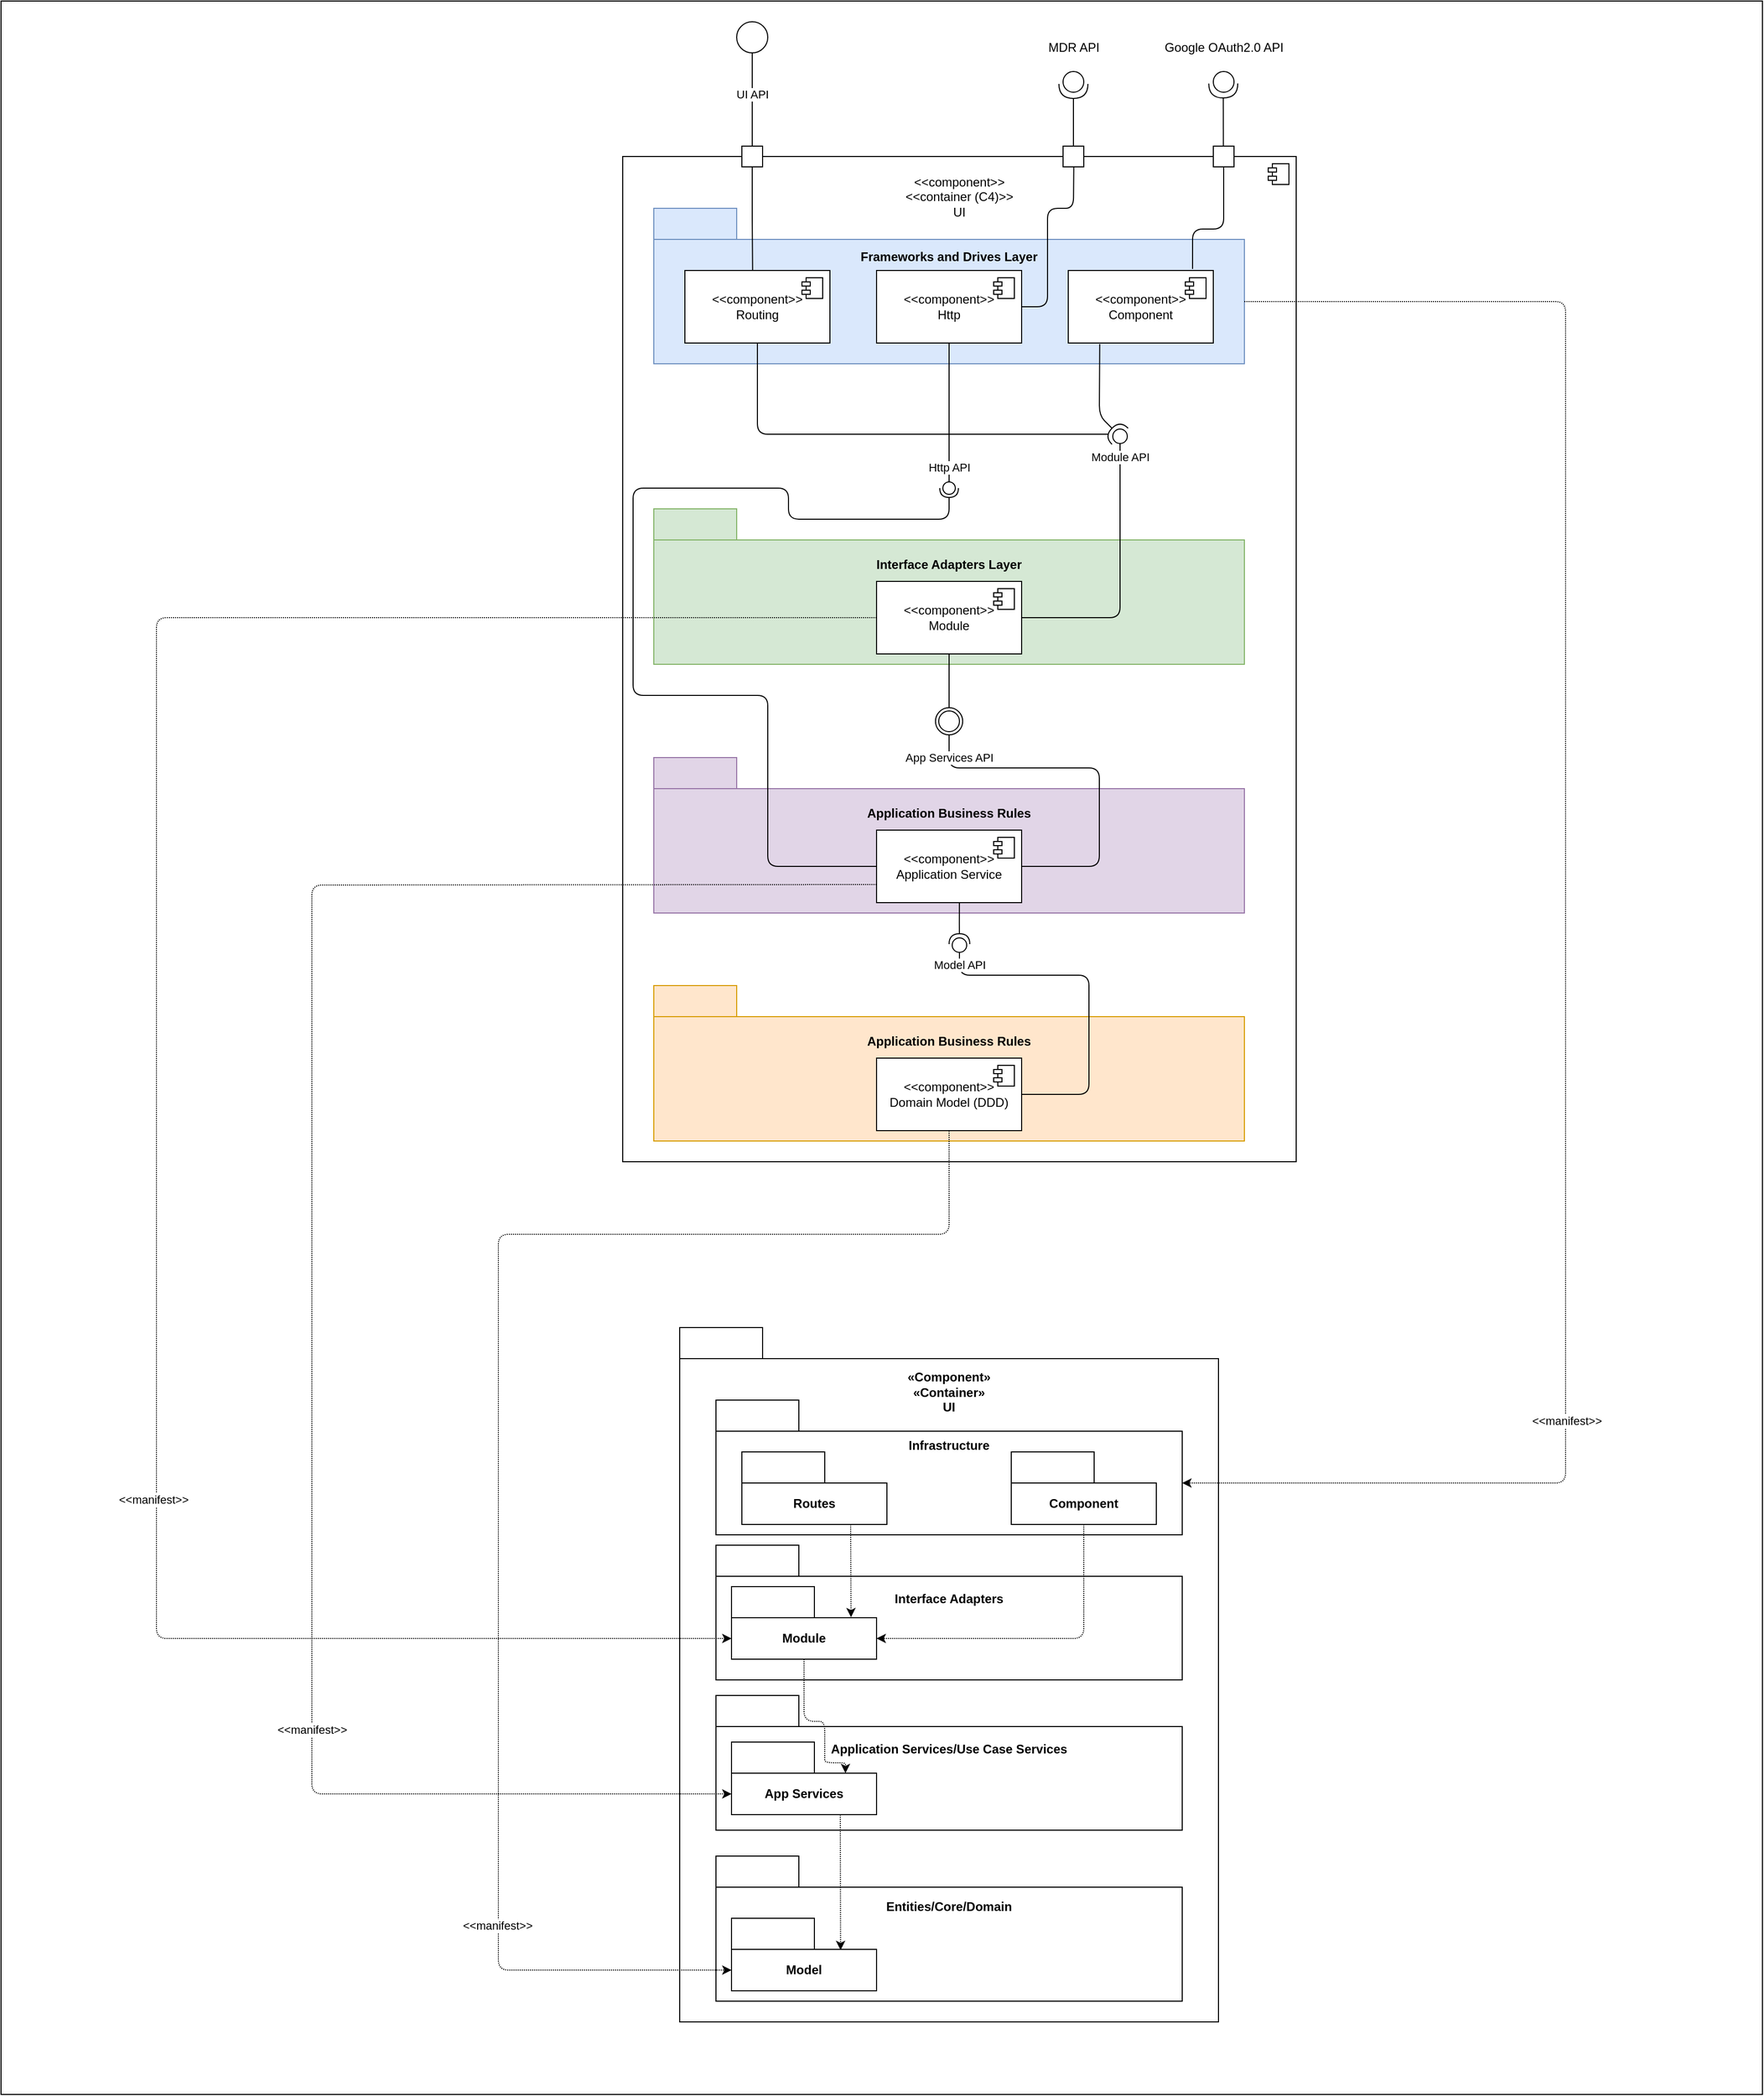 <mxfile>
    <diagram name="Página-1" id="oDKx01zZ5vxRKA5znKhv">
        <mxGraphModel dx="2747" dy="1298" grid="1" gridSize="10" guides="1" tooltips="1" connect="1" arrows="1" fold="1" page="1" pageScale="1" pageWidth="827" pageHeight="1169" math="0" shadow="0">
            <root>
                <mxCell id="0"/>
                <mxCell id="2" value="Untitled Layer" parent="0"/>
                <mxCell id="3" value="" style="rounded=0;whiteSpace=wrap;html=1;" parent="2" vertex="1">
                    <mxGeometry x="350" y="270" width="120" height="60" as="geometry"/>
                </mxCell>
                <mxCell id="4" value="" style="rounded=0;whiteSpace=wrap;html=1;" parent="2" vertex="1">
                    <mxGeometry x="350" y="270" width="120" height="60" as="geometry"/>
                </mxCell>
                <mxCell id="5" value="" style="rounded=0;whiteSpace=wrap;html=1;" parent="2" vertex="1">
                    <mxGeometry x="350" y="270" width="120" height="60" as="geometry"/>
                </mxCell>
                <mxCell id="6" value="" style="rounded=0;whiteSpace=wrap;html=1;" parent="2" vertex="1">
                    <mxGeometry x="-560" width="1700" height="2020" as="geometry"/>
                </mxCell>
                <mxCell id="1" parent="0"/>
                <mxCell id="-gaBI5YNp0DLK8B5nc4l-1" value="&amp;lt;&amp;lt;component&amp;gt;&amp;gt;&lt;div&gt;&amp;lt;&amp;lt;container (C4)&amp;gt;&amp;gt;&lt;/div&gt;&lt;div&gt;UI&lt;/div&gt;&lt;div&gt;&lt;br&gt;&lt;/div&gt;&lt;div&gt;&lt;br&gt;&lt;/div&gt;&lt;div&gt;&lt;br&gt;&lt;/div&gt;&lt;div&gt;&lt;br&gt;&lt;/div&gt;&lt;div&gt;&lt;br&gt;&lt;/div&gt;&lt;div&gt;&lt;br&gt;&lt;/div&gt;&lt;div&gt;&lt;br&gt;&lt;/div&gt;&lt;div&gt;&lt;br&gt;&lt;/div&gt;&lt;div&gt;&lt;br&gt;&lt;/div&gt;&lt;div&gt;&lt;br&gt;&lt;/div&gt;&lt;div&gt;&lt;br&gt;&lt;/div&gt;&lt;div&gt;&lt;br&gt;&lt;/div&gt;&lt;div&gt;&lt;br&gt;&lt;/div&gt;&lt;div&gt;&lt;br&gt;&lt;/div&gt;&lt;div&gt;&lt;br&gt;&lt;/div&gt;&lt;div&gt;&lt;br&gt;&lt;/div&gt;&lt;div&gt;&lt;br&gt;&lt;/div&gt;&lt;div&gt;&lt;br&gt;&lt;/div&gt;&lt;div&gt;&lt;br&gt;&lt;/div&gt;&lt;div&gt;&lt;br&gt;&lt;/div&gt;&lt;div&gt;&lt;br&gt;&lt;/div&gt;&lt;div&gt;&lt;br&gt;&lt;/div&gt;&lt;div&gt;&lt;br&gt;&lt;/div&gt;&lt;div&gt;&lt;br&gt;&lt;/div&gt;&lt;div&gt;&lt;br&gt;&lt;/div&gt;&lt;div&gt;&lt;br&gt;&lt;/div&gt;&lt;div&gt;&lt;br&gt;&lt;/div&gt;&lt;div&gt;&lt;br&gt;&lt;/div&gt;&lt;div&gt;&lt;br&gt;&lt;/div&gt;&lt;div&gt;&lt;br&gt;&lt;/div&gt;&lt;div&gt;&lt;br&gt;&lt;/div&gt;&lt;div&gt;&lt;br&gt;&lt;/div&gt;&lt;div&gt;&lt;br&gt;&lt;/div&gt;&lt;div&gt;&lt;br&gt;&lt;/div&gt;&lt;div&gt;&lt;br&gt;&lt;/div&gt;&lt;div&gt;&lt;br&gt;&lt;/div&gt;&lt;div&gt;&lt;br&gt;&lt;/div&gt;&lt;div&gt;&lt;br&gt;&lt;/div&gt;&lt;div&gt;&lt;br&gt;&lt;/div&gt;&lt;div&gt;&lt;br&gt;&lt;/div&gt;&lt;div&gt;&lt;br&gt;&lt;/div&gt;&lt;div&gt;&lt;br&gt;&lt;/div&gt;&lt;div&gt;&lt;br&gt;&lt;/div&gt;&lt;div&gt;&lt;br&gt;&lt;/div&gt;&lt;div&gt;&lt;br&gt;&lt;/div&gt;&lt;div&gt;&lt;br&gt;&lt;/div&gt;&lt;div&gt;&lt;br&gt;&lt;/div&gt;&lt;div&gt;&lt;br&gt;&lt;/div&gt;&lt;div&gt;&lt;br&gt;&lt;/div&gt;&lt;div&gt;&lt;br&gt;&lt;/div&gt;&lt;div&gt;&lt;br&gt;&lt;/div&gt;&lt;div&gt;&lt;br&gt;&lt;/div&gt;&lt;div&gt;&lt;br&gt;&lt;/div&gt;&lt;div&gt;&lt;br&gt;&lt;/div&gt;&lt;div&gt;&lt;br&gt;&lt;/div&gt;&lt;div&gt;&lt;br&gt;&lt;/div&gt;&lt;div&gt;&lt;br&gt;&lt;/div&gt;&lt;div&gt;&lt;br&gt;&lt;/div&gt;&lt;div&gt;&lt;br&gt;&lt;/div&gt;&lt;div&gt;&lt;br&gt;&lt;/div&gt;&lt;div&gt;&lt;br&gt;&lt;/div&gt;&lt;div&gt;&lt;br&gt;&lt;/div&gt;" style="html=1;dropTarget=0;whiteSpace=wrap;" parent="1" vertex="1">
                    <mxGeometry x="40" y="150" width="650" height="970" as="geometry"/>
                </mxCell>
                <mxCell id="-gaBI5YNp0DLK8B5nc4l-2" value="" style="shape=module;jettyWidth=8;jettyHeight=4;" parent="-gaBI5YNp0DLK8B5nc4l-1" vertex="1">
                    <mxGeometry x="1" width="20" height="20" relative="1" as="geometry">
                        <mxPoint x="-27" y="7" as="offset"/>
                    </mxGeometry>
                </mxCell>
                <mxCell id="-gaBI5YNp0DLK8B5nc4l-3" value="Frameworks and Drives Layer&lt;br&gt;&lt;br&gt;&lt;br&gt;&lt;div&gt;&lt;br&gt;&lt;/div&gt;&lt;div&gt;&lt;br&gt;&lt;/div&gt;&lt;div&gt;&lt;br&gt;&lt;/div&gt;&lt;div&gt;&lt;br&gt;&lt;/div&gt;" style="shape=folder;fontStyle=1;tabWidth=80;tabHeight=30;tabPosition=left;html=1;boundedLbl=1;whiteSpace=wrap;fillColor=#dae8fc;strokeColor=#6c8ebf;" parent="1" vertex="1">
                    <mxGeometry x="70" y="200" width="570" height="150" as="geometry"/>
                </mxCell>
                <mxCell id="-gaBI5YNp0DLK8B5nc4l-4" value="Interface Adapters Layer&lt;div&gt;&lt;br&gt;&lt;/div&gt;&lt;div&gt;&lt;br&gt;&lt;/div&gt;&lt;div&gt;&lt;br&gt;&lt;/div&gt;&lt;div&gt;&lt;br&gt;&lt;/div&gt;&lt;div&gt;&lt;br&gt;&lt;/div&gt;" style="shape=folder;fontStyle=1;tabWidth=80;tabHeight=30;tabPosition=left;html=1;boundedLbl=1;whiteSpace=wrap;fillColor=#d5e8d4;strokeColor=#82b366;" parent="1" vertex="1">
                    <mxGeometry x="70" y="490" width="570" height="150" as="geometry"/>
                </mxCell>
                <mxCell id="-gaBI5YNp0DLK8B5nc4l-5" value="Application Business Rules&lt;div&gt;&lt;br&gt;&lt;/div&gt;&lt;div&gt;&lt;br&gt;&lt;/div&gt;&lt;div&gt;&lt;br&gt;&lt;/div&gt;&lt;div&gt;&lt;br&gt;&lt;/div&gt;&lt;div&gt;&lt;br&gt;&lt;/div&gt;" style="shape=folder;fontStyle=1;tabWidth=80;tabHeight=30;tabPosition=left;html=1;boundedLbl=1;whiteSpace=wrap;fillColor=#e1d5e7;strokeColor=#9673a6;" parent="1" vertex="1">
                    <mxGeometry x="70" y="730" width="570" height="150" as="geometry"/>
                </mxCell>
                <mxCell id="-gaBI5YNp0DLK8B5nc4l-6" value="Application Business Rules&lt;div&gt;&lt;br&gt;&lt;/div&gt;&lt;div&gt;&lt;br&gt;&lt;/div&gt;&lt;div&gt;&lt;br&gt;&lt;/div&gt;&lt;div&gt;&lt;br&gt;&lt;/div&gt;&lt;div&gt;&lt;br&gt;&lt;/div&gt;" style="shape=folder;fontStyle=1;tabWidth=80;tabHeight=30;tabPosition=left;html=1;boundedLbl=1;whiteSpace=wrap;fillColor=#ffe6cc;strokeColor=#d79b00;" parent="1" vertex="1">
                    <mxGeometry x="70" y="950" width="570" height="150" as="geometry"/>
                </mxCell>
                <mxCell id="37" style="edgeStyle=none;html=1;endArrow=none;endFill=0;endSize=12;" parent="1" source="-gaBI5YNp0DLK8B5nc4l-7" edge="1">
                    <mxGeometry relative="1" as="geometry">
                        <mxPoint x="509" y="418" as="targetPoint"/>
                        <Array as="points">
                            <mxPoint x="170" y="418"/>
                        </Array>
                    </mxGeometry>
                </mxCell>
                <mxCell id="-gaBI5YNp0DLK8B5nc4l-7" value="&amp;lt;&amp;lt;component&amp;gt;&amp;gt;&lt;div&gt;Routing&lt;/div&gt;" style="html=1;dropTarget=0;whiteSpace=wrap;" parent="1" vertex="1">
                    <mxGeometry x="100" y="260" width="140" height="70" as="geometry"/>
                </mxCell>
                <mxCell id="-gaBI5YNp0DLK8B5nc4l-8" value="" style="shape=module;jettyWidth=8;jettyHeight=4;" parent="-gaBI5YNp0DLK8B5nc4l-7" vertex="1">
                    <mxGeometry x="1" width="20" height="20" relative="1" as="geometry">
                        <mxPoint x="-27" y="7" as="offset"/>
                    </mxGeometry>
                </mxCell>
                <mxCell id="19" style="edgeStyle=none;html=1;entryX=0.5;entryY=0;entryDx=0;entryDy=0;endArrow=none;endFill=0;endSize=5;" parent="1" source="-gaBI5YNp0DLK8B5nc4l-9" target="17" edge="1">
                    <mxGeometry relative="1" as="geometry"/>
                </mxCell>
                <mxCell id="20" value="Module API" style="edgeStyle=none;html=1;endArrow=oval;endFill=0;endSize=14;exitX=1;exitY=0.5;exitDx=0;exitDy=0;" parent="1" source="-gaBI5YNp0DLK8B5nc4l-9" edge="1">
                    <mxGeometry x="0.852" relative="1" as="geometry">
                        <mxPoint x="520" y="420" as="targetPoint"/>
                        <Array as="points">
                            <mxPoint x="520" y="595"/>
                            <mxPoint x="520" y="510"/>
                        </Array>
                        <mxPoint as="offset"/>
                    </mxGeometry>
                </mxCell>
                <mxCell id="-gaBI5YNp0DLK8B5nc4l-9" value="&amp;lt;&amp;lt;component&amp;gt;&amp;gt;&lt;div&gt;Module&lt;/div&gt;" style="html=1;dropTarget=0;whiteSpace=wrap;" parent="1" vertex="1">
                    <mxGeometry x="285" y="560" width="140" height="70" as="geometry"/>
                </mxCell>
                <mxCell id="-gaBI5YNp0DLK8B5nc4l-10" value="" style="shape=module;jettyWidth=8;jettyHeight=4;" parent="-gaBI5YNp0DLK8B5nc4l-9" vertex="1">
                    <mxGeometry x="1" width="20" height="20" relative="1" as="geometry">
                        <mxPoint x="-27" y="7" as="offset"/>
                    </mxGeometry>
                </mxCell>
                <mxCell id="-gaBI5YNp0DLK8B5nc4l-64" style="edgeStyle=orthogonalEdgeStyle;rounded=0;orthogonalLoop=1;jettySize=auto;html=1;endArrow=halfCircle;endFill=0;exitX=0.571;exitY=0.992;exitDx=0;exitDy=0;exitPerimeter=0;endSize=8;" parent="1" source="-gaBI5YNp0DLK8B5nc4l-11" edge="1">
                    <mxGeometry relative="1" as="geometry">
                        <Array as="points"/>
                        <mxPoint x="365" y="910" as="targetPoint"/>
                    </mxGeometry>
                </mxCell>
                <mxCell id="18" value="App Services API" style="edgeStyle=none;html=1;entryX=0.5;entryY=1;entryDx=0;entryDy=0;endArrow=none;endFill=0;endSize=5;exitX=1;exitY=0.5;exitDx=0;exitDy=0;" parent="1" source="-gaBI5YNp0DLK8B5nc4l-11" target="17" edge="1">
                    <mxGeometry x="0.874" relative="1" as="geometry">
                        <Array as="points">
                            <mxPoint x="500" y="835"/>
                            <mxPoint x="500" y="740"/>
                            <mxPoint x="355" y="740"/>
                        </Array>
                        <mxPoint as="offset"/>
                    </mxGeometry>
                </mxCell>
                <mxCell id="24" style="edgeStyle=none;html=1;exitX=0;exitY=0.5;exitDx=0;exitDy=0;endArrow=halfCircle;endFill=0;endSize=7;" parent="1" source="-gaBI5YNp0DLK8B5nc4l-11" edge="1">
                    <mxGeometry relative="1" as="geometry">
                        <mxPoint x="355" y="470" as="targetPoint"/>
                        <Array as="points">
                            <mxPoint x="180" y="835"/>
                            <mxPoint x="180" y="670"/>
                            <mxPoint x="50" y="670"/>
                            <mxPoint x="50" y="470"/>
                            <mxPoint x="200" y="470"/>
                            <mxPoint x="200" y="500"/>
                            <mxPoint x="280" y="500"/>
                            <mxPoint x="355" y="500"/>
                        </Array>
                    </mxGeometry>
                </mxCell>
                <mxCell id="-gaBI5YNp0DLK8B5nc4l-11" value="&amp;lt;&amp;lt;component&amp;gt;&amp;gt;&lt;div&gt;Application Service&lt;/div&gt;" style="html=1;dropTarget=0;whiteSpace=wrap;" parent="1" vertex="1">
                    <mxGeometry x="285" y="800" width="140" height="70" as="geometry"/>
                </mxCell>
                <mxCell id="-gaBI5YNp0DLK8B5nc4l-12" value="" style="shape=module;jettyWidth=8;jettyHeight=4;" parent="-gaBI5YNp0DLK8B5nc4l-11" vertex="1">
                    <mxGeometry x="1" width="20" height="20" relative="1" as="geometry">
                        <mxPoint x="-27" y="7" as="offset"/>
                    </mxGeometry>
                </mxCell>
                <mxCell id="14" value="Model API" style="edgeStyle=none;html=1;endArrow=circle;endFill=0;endSize=6;exitX=1;exitY=0.5;exitDx=0;exitDy=0;" parent="1" source="-gaBI5YNp0DLK8B5nc4l-13" edge="1">
                    <mxGeometry x="0.842" relative="1" as="geometry">
                        <mxPoint x="365" y="903" as="targetPoint"/>
                        <Array as="points">
                            <mxPoint x="490" y="1055"/>
                            <mxPoint x="490" y="940"/>
                            <mxPoint x="365" y="940"/>
                        </Array>
                        <mxPoint as="offset"/>
                    </mxGeometry>
                </mxCell>
                <mxCell id="-gaBI5YNp0DLK8B5nc4l-13" value="&amp;lt;&amp;lt;component&amp;gt;&amp;gt;&lt;div&gt;Domain Model (DDD)&lt;/div&gt;" style="html=1;dropTarget=0;whiteSpace=wrap;" parent="1" vertex="1">
                    <mxGeometry x="285" y="1020" width="140" height="70" as="geometry"/>
                </mxCell>
                <mxCell id="-gaBI5YNp0DLK8B5nc4l-14" value="" style="shape=module;jettyWidth=8;jettyHeight=4;" parent="-gaBI5YNp0DLK8B5nc4l-13" vertex="1">
                    <mxGeometry x="1" width="20" height="20" relative="1" as="geometry">
                        <mxPoint x="-27" y="7" as="offset"/>
                    </mxGeometry>
                </mxCell>
                <mxCell id="21" style="edgeStyle=none;html=1;endArrow=halfCircle;endFill=0;endSize=9;exitX=0.217;exitY=1.015;exitDx=0;exitDy=0;exitPerimeter=0;" parent="1" source="-gaBI5YNp0DLK8B5nc4l-21" edge="1">
                    <mxGeometry relative="1" as="geometry">
                        <mxPoint x="520" y="420" as="targetPoint"/>
                        <Array as="points">
                            <mxPoint x="500" y="400"/>
                            <mxPoint x="510" y="410"/>
                        </Array>
                    </mxGeometry>
                </mxCell>
                <mxCell id="28" style="edgeStyle=none;html=1;endArrow=none;endFill=0;endSize=12;exitX=0.857;exitY=-0.021;exitDx=0;exitDy=0;exitPerimeter=0;" parent="1" source="-gaBI5YNp0DLK8B5nc4l-21" target="25" edge="1">
                    <mxGeometry relative="1" as="geometry">
                        <Array as="points">
                            <mxPoint x="590" y="220"/>
                            <mxPoint x="620" y="220"/>
                        </Array>
                    </mxGeometry>
                </mxCell>
                <mxCell id="-gaBI5YNp0DLK8B5nc4l-21" value="&amp;lt;&amp;lt;component&amp;gt;&amp;gt;&lt;div&gt;Component&lt;/div&gt;" style="html=1;dropTarget=0;whiteSpace=wrap;" parent="1" vertex="1">
                    <mxGeometry x="470" y="260" width="140" height="70" as="geometry"/>
                </mxCell>
                <mxCell id="-gaBI5YNp0DLK8B5nc4l-22" value="" style="shape=module;jettyWidth=8;jettyHeight=4;" parent="-gaBI5YNp0DLK8B5nc4l-21" vertex="1">
                    <mxGeometry x="1" width="20" height="20" relative="1" as="geometry">
                        <mxPoint x="-27" y="7" as="offset"/>
                    </mxGeometry>
                </mxCell>
                <mxCell id="-gaBI5YNp0DLK8B5nc4l-24" value="" style="ellipse;whiteSpace=wrap;html=1;align=center;aspect=fixed;fillColor=none;strokeColor=none;resizable=0;perimeter=centerPerimeter;rotatable=0;allowArrows=0;points=[];outlineConnect=1;" parent="1" vertex="1">
                    <mxGeometry x="150" y="410" width="10" height="10" as="geometry"/>
                </mxCell>
                <mxCell id="-gaBI5YNp0DLK8B5nc4l-42" value="" style="ellipse;whiteSpace=wrap;html=1;align=center;aspect=fixed;fillColor=none;strokeColor=none;resizable=0;perimeter=centerPerimeter;rotatable=0;allowArrows=0;points=[];outlineConnect=1;" parent="1" vertex="1">
                    <mxGeometry x="360" y="970" width="10" height="10" as="geometry"/>
                </mxCell>
                <mxCell id="-gaBI5YNp0DLK8B5nc4l-92" style="edgeStyle=orthogonalEdgeStyle;rounded=0;orthogonalLoop=1;jettySize=auto;html=1;endArrow=none;endFill=0;" parent="1" source="-gaBI5YNp0DLK8B5nc4l-88" target="-gaBI5YNp0DLK8B5nc4l-91" edge="1">
                    <mxGeometry relative="1" as="geometry"/>
                </mxCell>
                <mxCell id="-gaBI5YNp0DLK8B5nc4l-94" value="UI API" style="edgeLabel;html=1;align=center;verticalAlign=middle;resizable=0;points=[];" parent="-gaBI5YNp0DLK8B5nc4l-92" vertex="1" connectable="0">
                    <mxGeometry x="-0.802" y="-1" relative="1" as="geometry">
                        <mxPoint x="1" y="31" as="offset"/>
                    </mxGeometry>
                </mxCell>
                <mxCell id="-gaBI5YNp0DLK8B5nc4l-88" value="" style="ellipse;whiteSpace=wrap;html=1;aspect=fixed;" parent="1" vertex="1">
                    <mxGeometry x="150" y="20" width="30" height="30" as="geometry"/>
                </mxCell>
                <mxCell id="-gaBI5YNp0DLK8B5nc4l-91" value="" style="verticalLabelPosition=bottom;verticalAlign=top;html=1;shape=mxgraph.basic.rect;fillColor2=none;strokeWidth=1;size=20;indent=5;" parent="1" vertex="1">
                    <mxGeometry x="155" y="140" width="20" height="20" as="geometry"/>
                </mxCell>
                <mxCell id="-gaBI5YNp0DLK8B5nc4l-93" style="edgeStyle=orthogonalEdgeStyle;rounded=0;orthogonalLoop=1;jettySize=auto;html=1;entryX=0.467;entryY=0.006;entryDx=0;entryDy=0;entryPerimeter=0;endArrow=none;endFill=0;" parent="1" source="-gaBI5YNp0DLK8B5nc4l-91" target="-gaBI5YNp0DLK8B5nc4l-7" edge="1">
                    <mxGeometry relative="1" as="geometry"/>
                </mxCell>
                <mxCell id="23" value="Http API" style="edgeStyle=none;html=1;endArrow=oval;endFill=0;endSize=12;" parent="1" source="11" edge="1">
                    <mxGeometry x="0.714" relative="1" as="geometry">
                        <mxPoint x="355" y="470" as="targetPoint"/>
                        <mxPoint as="offset"/>
                    </mxGeometry>
                </mxCell>
                <mxCell id="27" style="edgeStyle=none;html=1;entryX=0.517;entryY=1;entryDx=0;entryDy=0;entryPerimeter=0;endArrow=none;endFill=0;endSize=12;exitX=1;exitY=0.5;exitDx=0;exitDy=0;" parent="1" source="11" target="26" edge="1">
                    <mxGeometry relative="1" as="geometry">
                        <Array as="points">
                            <mxPoint x="450" y="295"/>
                            <mxPoint x="450" y="200"/>
                            <mxPoint x="475" y="200"/>
                        </Array>
                    </mxGeometry>
                </mxCell>
                <mxCell id="11" value="&amp;lt;&amp;lt;component&amp;gt;&amp;gt;&lt;div&gt;Http&lt;/div&gt;" style="html=1;dropTarget=0;whiteSpace=wrap;" parent="1" vertex="1">
                    <mxGeometry x="285" y="260" width="140" height="70" as="geometry"/>
                </mxCell>
                <mxCell id="12" value="" style="shape=module;jettyWidth=8;jettyHeight=4;" parent="11" vertex="1">
                    <mxGeometry x="1" width="20" height="20" relative="1" as="geometry">
                        <mxPoint x="-27" y="7" as="offset"/>
                    </mxGeometry>
                </mxCell>
                <mxCell id="17" value="" style="ellipse;whiteSpace=wrap;html=1;aspect=fixed;" parent="1" vertex="1">
                    <mxGeometry x="341.88" y="681.88" width="26.25" height="26.25" as="geometry"/>
                </mxCell>
                <mxCell id="16" value="" style="ellipse;whiteSpace=wrap;html=1;aspect=fixed;" parent="1" vertex="1">
                    <mxGeometry x="345" y="685" width="20" height="20" as="geometry"/>
                </mxCell>
                <mxCell id="25" value="" style="verticalLabelPosition=bottom;verticalAlign=top;html=1;shape=mxgraph.basic.rect;fillColor2=none;strokeWidth=1;size=20;indent=5;" parent="1" vertex="1">
                    <mxGeometry x="610" y="140" width="20" height="20" as="geometry"/>
                </mxCell>
                <mxCell id="29" style="edgeStyle=none;html=1;endArrow=halfCircle;endFill=0;endSize=12;" parent="1" source="26" edge="1">
                    <mxGeometry relative="1" as="geometry">
                        <mxPoint x="475" y="80" as="targetPoint"/>
                    </mxGeometry>
                </mxCell>
                <mxCell id="26" value="" style="verticalLabelPosition=bottom;verticalAlign=top;html=1;shape=mxgraph.basic.rect;fillColor2=none;strokeWidth=1;size=20;indent=5;" parent="1" vertex="1">
                    <mxGeometry x="465" y="140" width="20" height="20" as="geometry"/>
                </mxCell>
                <mxCell id="30" style="edgeStyle=none;html=1;entryX=0.662;entryY=0.061;entryDx=0;entryDy=0;entryPerimeter=0;endArrow=halfCircle;endFill=0;endSize=12;" parent="1" edge="1">
                    <mxGeometry relative="1" as="geometry">
                        <mxPoint x="619.733" y="140" as="sourcePoint"/>
                        <mxPoint x="619.63" y="79.54" as="targetPoint"/>
                    </mxGeometry>
                </mxCell>
                <mxCell id="31" value="" style="ellipse;whiteSpace=wrap;html=1;aspect=fixed;" parent="1" vertex="1">
                    <mxGeometry x="465" y="68" width="20" height="20" as="geometry"/>
                </mxCell>
                <mxCell id="34" value="" style="ellipse;whiteSpace=wrap;html=1;aspect=fixed;" parent="1" vertex="1">
                    <mxGeometry x="610" y="68" width="20" height="20" as="geometry"/>
                </mxCell>
                <mxCell id="35" value="MDR API" style="text;html=1;align=center;verticalAlign=middle;resizable=0;points=[];autosize=1;strokeColor=none;fillColor=none;" parent="1" vertex="1">
                    <mxGeometry x="440" y="30" width="70" height="30" as="geometry"/>
                </mxCell>
                <mxCell id="36" value="Google OAuth2.0 API" style="text;html=1;align=center;verticalAlign=middle;resizable=0;points=[];autosize=1;strokeColor=none;fillColor=none;" parent="1" vertex="1">
                    <mxGeometry x="550" y="30" width="140" height="30" as="geometry"/>
                </mxCell>
                <mxCell id="52" value="&lt;div&gt;«Component»&lt;/div&gt;&lt;div&gt;«Container»&lt;/div&gt;&lt;div&gt;UI&lt;/div&gt;&lt;div&gt;&lt;br&gt;&lt;/div&gt;&lt;div&gt;&lt;br&gt;&lt;/div&gt;&lt;div&gt;&lt;br&gt;&lt;/div&gt;&lt;div&gt;&lt;br&gt;&lt;/div&gt;&lt;div&gt;&lt;br&gt;&lt;/div&gt;&lt;div&gt;&lt;br&gt;&lt;/div&gt;&lt;div&gt;&lt;br&gt;&lt;/div&gt;&lt;div&gt;&lt;br&gt;&lt;/div&gt;&lt;div&gt;&lt;br&gt;&lt;/div&gt;&lt;div&gt;&lt;br&gt;&lt;/div&gt;&lt;div&gt;&lt;br&gt;&lt;/div&gt;&lt;div&gt;&lt;br&gt;&lt;/div&gt;&lt;div&gt;&lt;br&gt;&lt;/div&gt;&lt;div&gt;&lt;br&gt;&lt;/div&gt;&lt;div&gt;&lt;br&gt;&lt;/div&gt;&lt;div&gt;&lt;br&gt;&lt;/div&gt;&lt;div&gt;&lt;br&gt;&lt;/div&gt;&lt;div&gt;&lt;br&gt;&lt;/div&gt;&lt;div&gt;&lt;br&gt;&lt;/div&gt;&lt;div&gt;&lt;br&gt;&lt;/div&gt;&lt;div&gt;&lt;br&gt;&lt;/div&gt;&lt;div&gt;&lt;br&gt;&lt;/div&gt;&lt;div&gt;&lt;br&gt;&lt;/div&gt;&lt;div&gt;&lt;br&gt;&lt;/div&gt;&lt;div&gt;&lt;br&gt;&lt;/div&gt;&lt;div&gt;&lt;br&gt;&lt;/div&gt;&lt;div&gt;&lt;br&gt;&lt;/div&gt;&lt;div&gt;&lt;br&gt;&lt;/div&gt;&lt;div&gt;&lt;br&gt;&lt;/div&gt;&lt;div&gt;&lt;br&gt;&lt;/div&gt;&lt;div&gt;&lt;br&gt;&lt;/div&gt;&lt;div&gt;&lt;br&gt;&lt;/div&gt;&lt;div&gt;&lt;br&gt;&lt;/div&gt;&lt;div&gt;&lt;br&gt;&lt;/div&gt;&lt;div&gt;&lt;br&gt;&lt;/div&gt;&lt;div&gt;&lt;br&gt;&lt;/div&gt;&lt;div&gt;&lt;br&gt;&lt;/div&gt;&lt;div&gt;&lt;br&gt;&lt;/div&gt;&lt;div&gt;&lt;br&gt;&lt;/div&gt;&lt;div&gt;&lt;br&gt;&lt;/div&gt;" style="shape=folder;fontStyle=1;tabWidth=80;tabHeight=30;tabPosition=left;html=1;boundedLbl=1;whiteSpace=wrap;" vertex="1" parent="1">
                    <mxGeometry x="95" y="1280" width="520" height="670" as="geometry"/>
                </mxCell>
                <mxCell id="53" value="Infrastructure&lt;div&gt;&lt;br&gt;&lt;/div&gt;&lt;div&gt;&lt;br&gt;&lt;/div&gt;&lt;div&gt;&lt;br&gt;&lt;/div&gt;&lt;div&gt;&lt;br&gt;&lt;/div&gt;&lt;div&gt;&lt;br&gt;&lt;/div&gt;" style="shape=folder;fontStyle=1;tabWidth=80;tabHeight=30;tabPosition=left;html=1;boundedLbl=1;whiteSpace=wrap;" vertex="1" parent="1">
                    <mxGeometry x="130" y="1350" width="450" height="130" as="geometry"/>
                </mxCell>
                <mxCell id="54" value="Routes" style="shape=folder;fontStyle=1;tabWidth=80;tabHeight=30;tabPosition=left;html=1;boundedLbl=1;whiteSpace=wrap;" vertex="1" parent="1">
                    <mxGeometry x="155" y="1400" width="140" height="70" as="geometry"/>
                </mxCell>
                <mxCell id="55" value="Component" style="shape=folder;fontStyle=1;tabWidth=80;tabHeight=30;tabPosition=left;html=1;boundedLbl=1;whiteSpace=wrap;" vertex="1" parent="1">
                    <mxGeometry x="415" y="1400" width="140" height="70" as="geometry"/>
                </mxCell>
                <mxCell id="56" value="&lt;div&gt;Interface Adapters&lt;/div&gt;&lt;div&gt;&lt;br&gt;&lt;/div&gt;&lt;div&gt;&lt;br&gt;&lt;/div&gt;&lt;div&gt;&lt;br&gt;&lt;/div&gt;&lt;div&gt;&lt;br&gt;&lt;/div&gt;" style="shape=folder;fontStyle=1;tabWidth=80;tabHeight=30;tabPosition=left;html=1;boundedLbl=1;whiteSpace=wrap;" vertex="1" parent="1">
                    <mxGeometry x="130" y="1490" width="450" height="130" as="geometry"/>
                </mxCell>
                <mxCell id="57" value="&lt;div&gt;Application Services/Use Case Services&lt;/div&gt;&lt;div&gt;&lt;br&gt;&lt;/div&gt;&lt;div&gt;&lt;br&gt;&lt;/div&gt;&lt;div&gt;&lt;br&gt;&lt;/div&gt;&lt;div&gt;&lt;br&gt;&lt;/div&gt;" style="shape=folder;fontStyle=1;tabWidth=80;tabHeight=30;tabPosition=left;html=1;boundedLbl=1;whiteSpace=wrap;" vertex="1" parent="1">
                    <mxGeometry x="130" y="1635" width="450" height="130" as="geometry"/>
                </mxCell>
                <mxCell id="58" value="App Services" style="shape=folder;fontStyle=1;tabWidth=80;tabHeight=30;tabPosition=left;html=1;boundedLbl=1;whiteSpace=wrap;" vertex="1" parent="1">
                    <mxGeometry x="145" y="1680" width="140" height="70" as="geometry"/>
                </mxCell>
                <mxCell id="59" value="&lt;div&gt;Entities/Core/Domain&lt;/div&gt;&lt;div&gt;&lt;br&gt;&lt;/div&gt;&lt;div&gt;&lt;br&gt;&lt;/div&gt;&lt;div&gt;&lt;br&gt;&lt;/div&gt;&lt;div&gt;&lt;br&gt;&lt;/div&gt;&lt;div&gt;&lt;br&gt;&lt;/div&gt;" style="shape=folder;fontStyle=1;tabWidth=80;tabHeight=30;tabPosition=left;html=1;boundedLbl=1;whiteSpace=wrap;" vertex="1" parent="1">
                    <mxGeometry x="130" y="1790" width="450" height="140" as="geometry"/>
                </mxCell>
                <mxCell id="60" value="Model" style="shape=folder;fontStyle=1;tabWidth=80;tabHeight=30;tabPosition=left;html=1;boundedLbl=1;whiteSpace=wrap;" vertex="1" parent="1">
                    <mxGeometry x="145" y="1850" width="140" height="70" as="geometry"/>
                </mxCell>
                <mxCell id="61" style="edgeStyle=none;jumpSize=6;html=1;entryX=0;entryY=0;entryDx=110;entryDy=30;entryPerimeter=0;dashed=1;dashPattern=1 1;strokeColor=default;exitX=0.5;exitY=1;exitDx=0;exitDy=0;exitPerimeter=0;" edge="1" parent="1" source="62" target="58">
                    <mxGeometry relative="1" as="geometry">
                        <Array as="points">
                            <mxPoint x="215" y="1660"/>
                            <mxPoint x="235" y="1660"/>
                            <mxPoint x="235" y="1690"/>
                            <mxPoint x="235" y="1700"/>
                            <mxPoint x="255" y="1700"/>
                        </Array>
                    </mxGeometry>
                </mxCell>
                <mxCell id="62" value="Module" style="shape=folder;fontStyle=1;tabWidth=80;tabHeight=30;tabPosition=left;html=1;boundedLbl=1;whiteSpace=wrap;" vertex="1" parent="1">
                    <mxGeometry x="145" y="1530" width="140" height="70" as="geometry"/>
                </mxCell>
                <mxCell id="63" style="edgeStyle=none;html=1;exitX=0.75;exitY=1;exitDx=0;exitDy=0;exitPerimeter=0;entryX=0.824;entryY=0.422;entryDx=0;entryDy=0;entryPerimeter=0;dashed=1;dashPattern=1 1;strokeColor=default;jumpSize=6;" edge="1" parent="1" source="54" target="62">
                    <mxGeometry relative="1" as="geometry"/>
                </mxCell>
                <mxCell id="64" style="edgeStyle=none;jumpSize=6;html=1;entryX=0;entryY=0;entryDx=140;entryDy=50;entryPerimeter=0;dashed=1;dashPattern=1 1;strokeColor=default;" edge="1" parent="1" source="55" target="62">
                    <mxGeometry relative="1" as="geometry">
                        <Array as="points">
                            <mxPoint x="485" y="1580"/>
                        </Array>
                    </mxGeometry>
                </mxCell>
                <mxCell id="65" style="edgeStyle=none;jumpSize=6;html=1;exitX=0.75;exitY=1;exitDx=0;exitDy=0;exitPerimeter=0;entryX=0.752;entryY=0.439;entryDx=0;entryDy=0;entryPerimeter=0;dashed=1;dashPattern=1 1;strokeColor=default;" edge="1" parent="1" source="58" target="60">
                    <mxGeometry relative="1" as="geometry"/>
                </mxCell>
                <mxCell id="66" style="edgeStyle=none;html=1;exitX=0.5;exitY=1;exitDx=0;exitDy=0;entryX=0;entryY=0;entryDx=0;entryDy=50;entryPerimeter=0;dashed=1;dashPattern=1 1;" edge="1" parent="1" source="-gaBI5YNp0DLK8B5nc4l-13" target="60">
                    <mxGeometry relative="1" as="geometry">
                        <Array as="points">
                            <mxPoint x="355" y="1190"/>
                            <mxPoint x="-80" y="1190"/>
                            <mxPoint x="-80" y="1900"/>
                        </Array>
                    </mxGeometry>
                </mxCell>
                <mxCell id="67" value="&amp;lt;&amp;lt;manifest&amp;gt;&amp;gt;" style="edgeLabel;html=1;align=center;verticalAlign=middle;resizable=0;points=[];" vertex="1" connectable="0" parent="66">
                    <mxGeometry x="0.635" y="-1" relative="1" as="geometry">
                        <mxPoint as="offset"/>
                    </mxGeometry>
                </mxCell>
                <mxCell id="68" style="edgeStyle=none;html=1;exitX=0;exitY=0.75;exitDx=0;exitDy=0;entryX=0;entryY=0;entryDx=0;entryDy=50;entryPerimeter=0;dashed=1;dashPattern=1 1;" edge="1" parent="1" source="-gaBI5YNp0DLK8B5nc4l-11" target="58">
                    <mxGeometry relative="1" as="geometry">
                        <Array as="points">
                            <mxPoint x="-260" y="853"/>
                            <mxPoint x="-260" y="1730"/>
                        </Array>
                    </mxGeometry>
                </mxCell>
                <mxCell id="69" value="&amp;lt;&amp;lt;manifest&amp;gt;&amp;gt;" style="edgeLabel;html=1;align=center;verticalAlign=middle;resizable=0;points=[];" vertex="1" connectable="0" parent="68">
                    <mxGeometry x="0.488" relative="1" as="geometry">
                        <mxPoint as="offset"/>
                    </mxGeometry>
                </mxCell>
                <mxCell id="72" style="edgeStyle=none;html=1;exitX=0;exitY=0;exitDx=570;exitDy=90;exitPerimeter=0;entryX=0;entryY=0;entryDx=450;entryDy=80;entryPerimeter=0;dashed=1;dashPattern=1 1;" edge="1" parent="1" source="-gaBI5YNp0DLK8B5nc4l-3" target="53">
                    <mxGeometry relative="1" as="geometry">
                        <Array as="points">
                            <mxPoint x="950" y="290"/>
                            <mxPoint x="950" y="1430"/>
                        </Array>
                    </mxGeometry>
                </mxCell>
                <mxCell id="73" value="&amp;lt;&amp;lt;manifest&amp;gt;&amp;gt;" style="edgeLabel;html=1;align=center;verticalAlign=middle;resizable=0;points=[];" vertex="1" connectable="0" parent="72">
                    <mxGeometry x="0.527" y="1" relative="1" as="geometry">
                        <mxPoint as="offset"/>
                    </mxGeometry>
                </mxCell>
                <mxCell id="70" style="edgeStyle=none;html=1;exitX=0;exitY=0.5;exitDx=0;exitDy=0;entryX=0;entryY=0;entryDx=0;entryDy=50;entryPerimeter=0;dashed=1;dashPattern=1 1;" edge="1" parent="1" source="-gaBI5YNp0DLK8B5nc4l-9" target="62">
                    <mxGeometry relative="1" as="geometry">
                        <Array as="points">
                            <mxPoint x="-410" y="595"/>
                            <mxPoint x="-410" y="1580"/>
                        </Array>
                    </mxGeometry>
                </mxCell>
                <mxCell id="71" value="&amp;lt;&amp;lt;manifest&amp;gt;&amp;gt;" style="edgeLabel;html=1;align=center;verticalAlign=middle;resizable=0;points=[];" vertex="1" connectable="0" parent="70">
                    <mxGeometry x="0.383" y="-3" relative="1" as="geometry">
                        <mxPoint as="offset"/>
                    </mxGeometry>
                </mxCell>
            </root>
        </mxGraphModel>
    </diagram>
</mxfile>